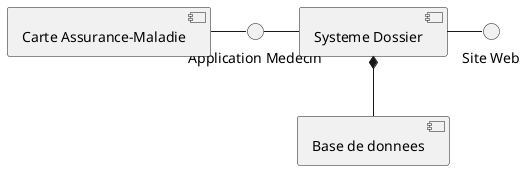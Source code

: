 @startuml composantes

() "Application Medecin" as AM
[Base de donnees] as BD
[Carte Assurance-Maladie] as C
[Systeme Dossier] as S
() "Site Web" as WWW


S *-- BD
C - AM
AM - S
S - WWW


@enduml